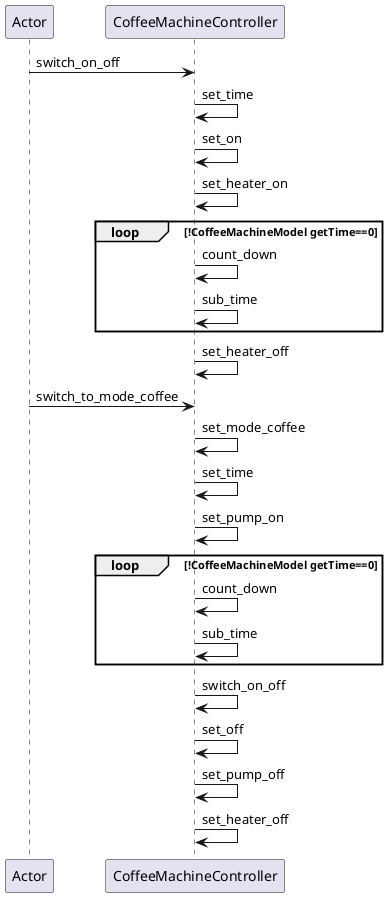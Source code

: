 @startuml
Actor -> CoffeeMachineController : switch_on_off
CoffeeMachineController -> CoffeeMachineController : set_time
CoffeeMachineController -> CoffeeMachineController : set_on
CoffeeMachineController -> CoffeeMachineController : set_heater_on
loop !CoffeeMachineModel getTime==0
CoffeeMachineController -> CoffeeMachineController : count_down
CoffeeMachineController -> CoffeeMachineController : sub_time
end
CoffeeMachineController -> CoffeeMachineController : set_heater_off
Actor -> CoffeeMachineController : switch_to_mode_coffee
CoffeeMachineController -> CoffeeMachineController : set_mode_coffee
CoffeeMachineController -> CoffeeMachineController : set_time
CoffeeMachineController -> CoffeeMachineController : set_pump_on
loop !CoffeeMachineModel getTime==0
CoffeeMachineController -> CoffeeMachineController : count_down
CoffeeMachineController -> CoffeeMachineController : sub_time
end
CoffeeMachineController -> CoffeeMachineController : switch_on_off
CoffeeMachineController -> CoffeeMachineController : set_off
CoffeeMachineController -> CoffeeMachineController : set_pump_off
CoffeeMachineController -> CoffeeMachineController : set_heater_off
@enduml